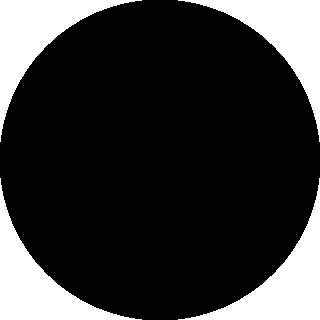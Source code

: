 import graph;

settings.outformat = "png";
settings.render = 16;
defaultpen(fontsize(10pt));
size(20);

fill(unitcircle,black);
